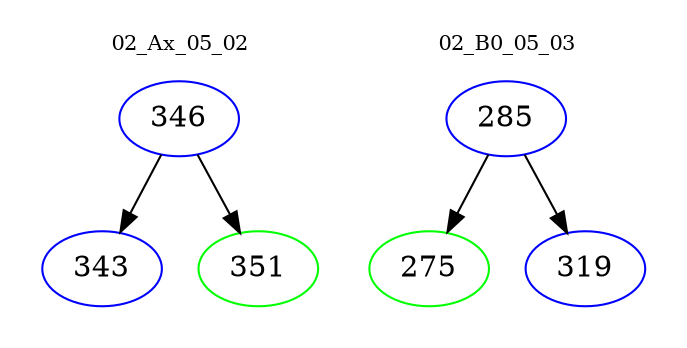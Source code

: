 digraph{
subgraph cluster_0 {
color = white
label = "02_Ax_05_02";
fontsize=10;
T0_346 [label="346", color="blue"]
T0_346 -> T0_343 [color="black"]
T0_343 [label="343", color="blue"]
T0_346 -> T0_351 [color="black"]
T0_351 [label="351", color="green"]
}
subgraph cluster_1 {
color = white
label = "02_B0_05_03";
fontsize=10;
T1_285 [label="285", color="blue"]
T1_285 -> T1_275 [color="black"]
T1_275 [label="275", color="green"]
T1_285 -> T1_319 [color="black"]
T1_319 [label="319", color="blue"]
}
}
